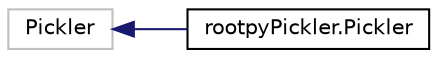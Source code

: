 digraph "Graphical Class Hierarchy"
{
 // LATEX_PDF_SIZE
  edge [fontname="Helvetica",fontsize="10",labelfontname="Helvetica",labelfontsize="10"];
  node [fontname="Helvetica",fontsize="10",shape=record];
  rankdir="LR";
  Node128 [label="Pickler",height=0.2,width=0.4,color="grey75", fillcolor="white", style="filled",tooltip=" "];
  Node128 -> Node0 [dir="back",color="midnightblue",fontsize="10",style="solid",fontname="Helvetica"];
  Node0 [label="rootpyPickler.Pickler",height=0.2,width=0.4,color="black", fillcolor="white", style="filled",URL="$classrootpyPickler_1_1Pickler.html",tooltip=" "];
}
